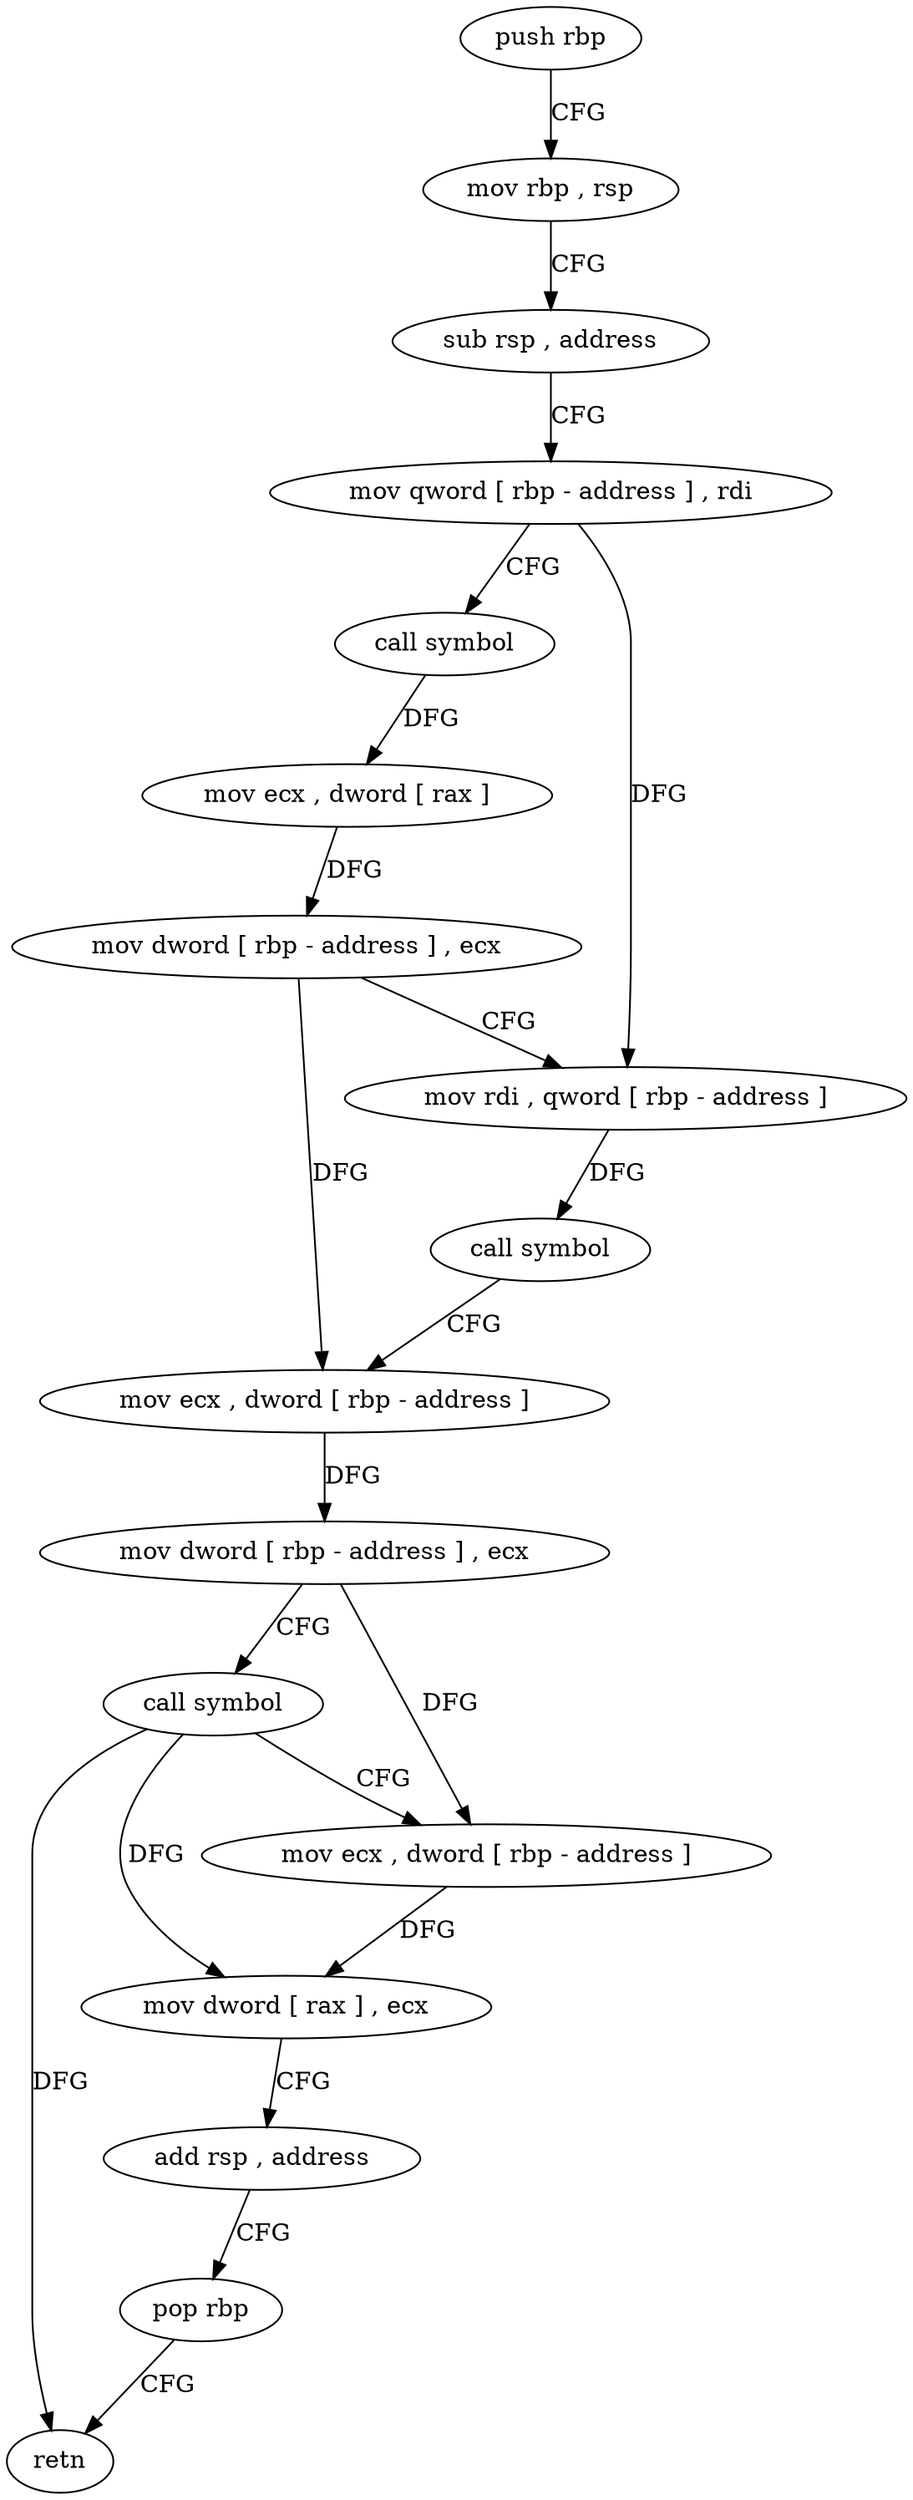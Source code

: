 digraph "func" {
"4242272" [label = "push rbp" ]
"4242273" [label = "mov rbp , rsp" ]
"4242276" [label = "sub rsp , address" ]
"4242280" [label = "mov qword [ rbp - address ] , rdi" ]
"4242284" [label = "call symbol" ]
"4242289" [label = "mov ecx , dword [ rax ]" ]
"4242291" [label = "mov dword [ rbp - address ] , ecx" ]
"4242294" [label = "mov rdi , qword [ rbp - address ]" ]
"4242298" [label = "call symbol" ]
"4242303" [label = "mov ecx , dword [ rbp - address ]" ]
"4242306" [label = "mov dword [ rbp - address ] , ecx" ]
"4242309" [label = "call symbol" ]
"4242314" [label = "mov ecx , dword [ rbp - address ]" ]
"4242317" [label = "mov dword [ rax ] , ecx" ]
"4242319" [label = "add rsp , address" ]
"4242323" [label = "pop rbp" ]
"4242324" [label = "retn" ]
"4242272" -> "4242273" [ label = "CFG" ]
"4242273" -> "4242276" [ label = "CFG" ]
"4242276" -> "4242280" [ label = "CFG" ]
"4242280" -> "4242284" [ label = "CFG" ]
"4242280" -> "4242294" [ label = "DFG" ]
"4242284" -> "4242289" [ label = "DFG" ]
"4242289" -> "4242291" [ label = "DFG" ]
"4242291" -> "4242294" [ label = "CFG" ]
"4242291" -> "4242303" [ label = "DFG" ]
"4242294" -> "4242298" [ label = "DFG" ]
"4242298" -> "4242303" [ label = "CFG" ]
"4242303" -> "4242306" [ label = "DFG" ]
"4242306" -> "4242309" [ label = "CFG" ]
"4242306" -> "4242314" [ label = "DFG" ]
"4242309" -> "4242314" [ label = "CFG" ]
"4242309" -> "4242317" [ label = "DFG" ]
"4242309" -> "4242324" [ label = "DFG" ]
"4242314" -> "4242317" [ label = "DFG" ]
"4242317" -> "4242319" [ label = "CFG" ]
"4242319" -> "4242323" [ label = "CFG" ]
"4242323" -> "4242324" [ label = "CFG" ]
}
